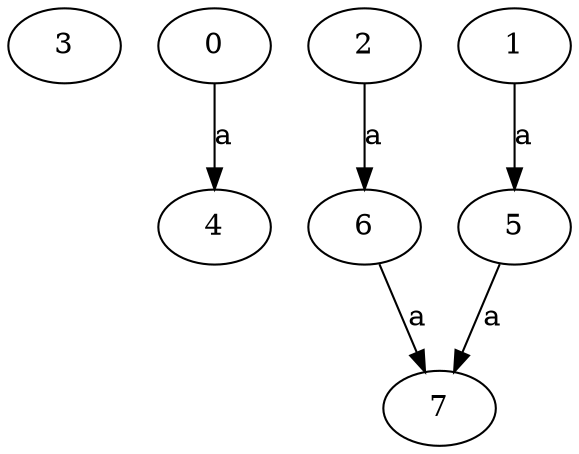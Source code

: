 strict digraph  {
3;
4;
0;
5;
1;
2;
6;
7;
0 -> 4  [label=a];
5 -> 7  [label=a];
1 -> 5  [label=a];
2 -> 6  [label=a];
6 -> 7  [label=a];
}
